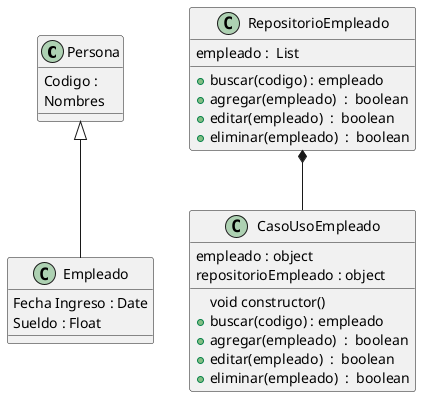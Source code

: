 @@startuml

Class Persona {
Codigo : 
Nombres
}

Class Empleado {
Fecha Ingreso : Date
Sueldo : Float
}


Class RepositorioEmpleado {
    empleado :  List
    + buscar(codigo) : empleado
    + agregar(empleado)  :  boolean
    + editar(empleado)  :  boolean
    + eliminar(empleado)  :  boolean
}

Class CasoUsoEmpleado{
    empleado : object
    repositorioEmpleado : object

    void constructor()
    + buscar(codigo) : empleado
    + agregar(empleado)  :  boolean
    + editar(empleado)  :  boolean
    + eliminar(empleado)  :  boolean

}

Persona <|-- Empleado
RepositorioEmpleado *-- CasoUsoEmpleado

@@enduml
